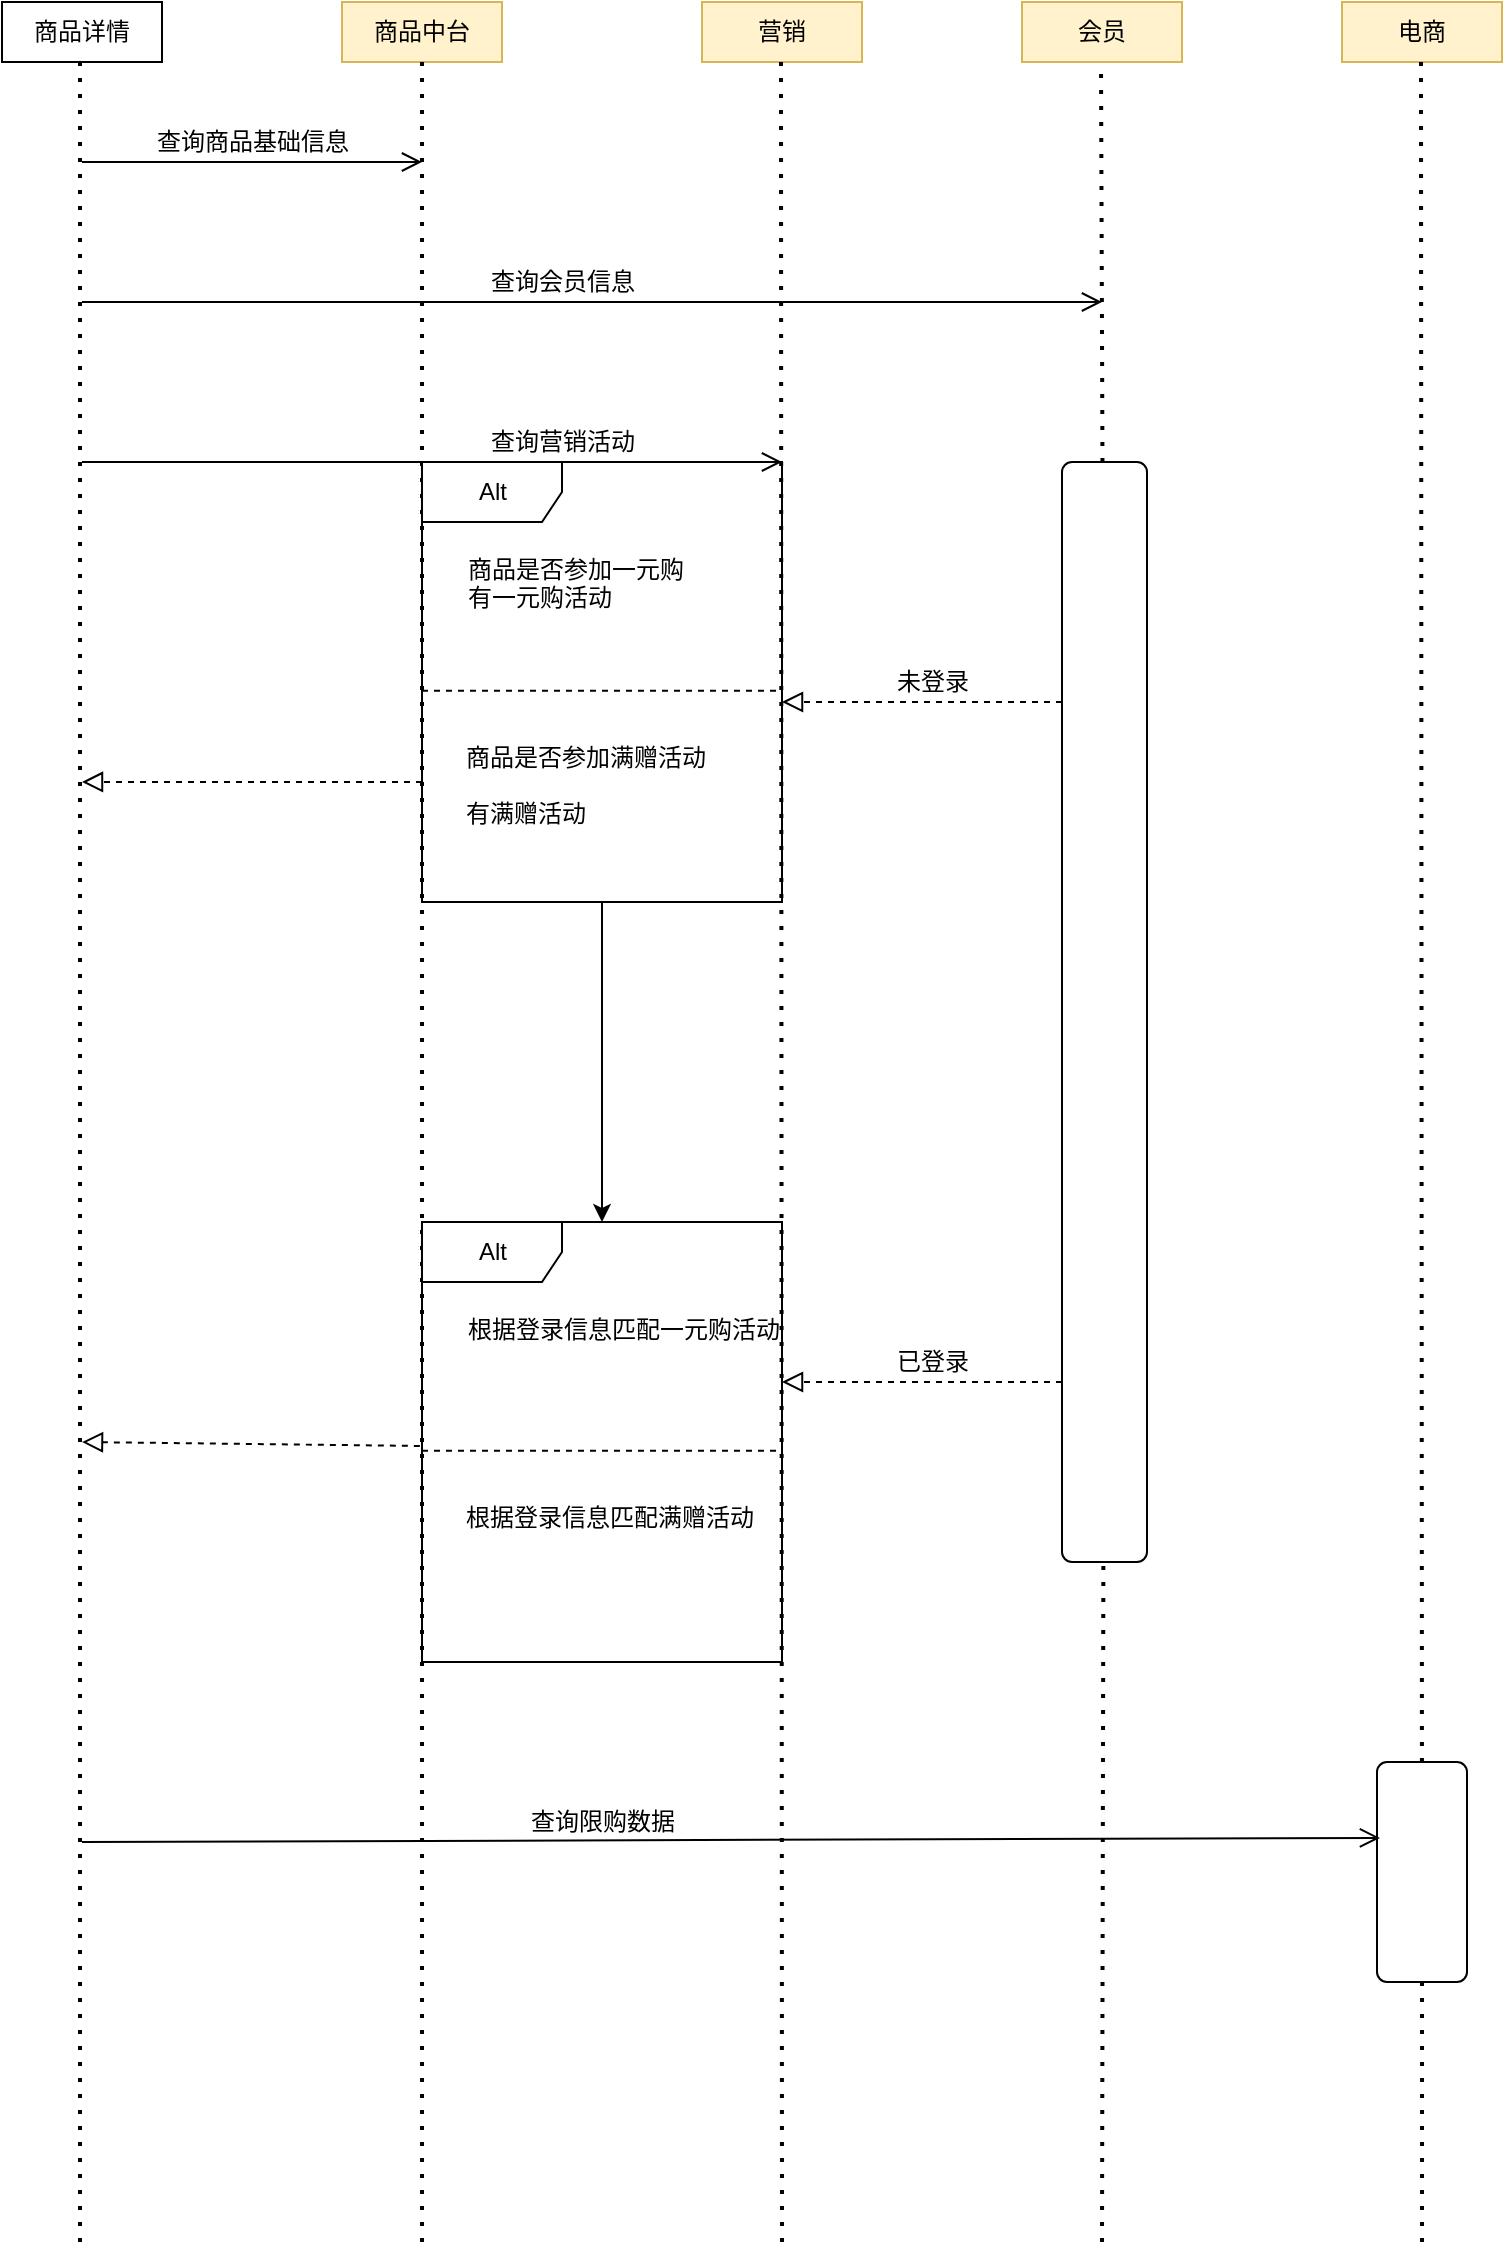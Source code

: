 <mxfile version="15.5.1" type="github">
  <diagram id="gR9INrT-GJ65nhE-kQvU" name="第 1 页">
    <mxGraphModel dx="1140" dy="743" grid="1" gridSize="10" guides="1" tooltips="1" connect="1" arrows="1" fold="1" page="1" pageScale="1" pageWidth="827" pageHeight="1169" math="0" shadow="0">
      <root>
        <mxCell id="0" />
        <mxCell id="1" parent="0" />
        <mxCell id="ZWwJ-_k3dDBW45AlXLF1-2" value="商品详情" style="rounded=0;whiteSpace=wrap;html=1;sketch=0;" parent="1" vertex="1">
          <mxGeometry x="50" y="80" width="80" height="30" as="geometry" />
        </mxCell>
        <mxCell id="ZWwJ-_k3dDBW45AlXLF1-3" value="商品中台" style="rounded=0;whiteSpace=wrap;html=1;sketch=0;fillColor=#fff2cc;strokeColor=#d6b656;" parent="1" vertex="1">
          <mxGeometry x="220" y="80" width="80" height="30" as="geometry" />
        </mxCell>
        <mxCell id="ZWwJ-_k3dDBW45AlXLF1-5" value="营销" style="rounded=0;whiteSpace=wrap;html=1;sketch=0;fillColor=#fff2cc;strokeColor=#d6b656;" parent="1" vertex="1">
          <mxGeometry x="400" y="80" width="80" height="30" as="geometry" />
        </mxCell>
        <mxCell id="ZWwJ-_k3dDBW45AlXLF1-10" value="会员" style="rounded=0;whiteSpace=wrap;html=1;sketch=0;fillColor=#fff2cc;strokeColor=#d6b656;" parent="1" vertex="1">
          <mxGeometry x="560" y="80" width="80" height="30" as="geometry" />
        </mxCell>
        <mxCell id="ZWwJ-_k3dDBW45AlXLF1-17" value="" style="endArrow=none;dashed=1;html=1;dashPattern=1 3;strokeWidth=2;rounded=1;sketch=0;curved=0;" parent="1" edge="1">
          <mxGeometry width="50" height="50" relative="1" as="geometry">
            <mxPoint x="89" y="1200" as="sourcePoint" />
            <mxPoint x="89.0" y="110" as="targetPoint" />
          </mxGeometry>
        </mxCell>
        <mxCell id="ZWwJ-_k3dDBW45AlXLF1-18" value="" style="endArrow=none;dashed=1;html=1;dashPattern=1 3;strokeWidth=2;rounded=1;sketch=0;curved=0;entryX=0.5;entryY=1;entryDx=0;entryDy=0;" parent="1" edge="1" target="ZWwJ-_k3dDBW45AlXLF1-3">
          <mxGeometry width="50" height="50" relative="1" as="geometry">
            <mxPoint x="260" y="1200" as="sourcePoint" />
            <mxPoint x="269.0" y="110" as="targetPoint" />
          </mxGeometry>
        </mxCell>
        <mxCell id="ZWwJ-_k3dDBW45AlXLF1-26" value="电商" style="rounded=0;whiteSpace=wrap;html=1;sketch=0;fillColor=#fff2cc;strokeColor=#d6b656;" parent="1" vertex="1">
          <mxGeometry x="720" y="80" width="80" height="30" as="geometry" />
        </mxCell>
        <mxCell id="ZWwJ-_k3dDBW45AlXLF1-27" value="" style="endArrow=none;dashed=1;html=1;dashPattern=1 3;strokeWidth=2;rounded=1;sketch=0;curved=0;" parent="1" edge="1">
          <mxGeometry width="50" height="50" relative="1" as="geometry">
            <mxPoint x="440" y="1200" as="sourcePoint" />
            <mxPoint x="439.5" y="110" as="targetPoint" />
          </mxGeometry>
        </mxCell>
        <mxCell id="ZWwJ-_k3dDBW45AlXLF1-28" value="" style="endArrow=none;dashed=1;html=1;dashPattern=1 3;strokeWidth=2;rounded=1;sketch=0;curved=0;startArrow=none;" parent="1" edge="1" source="pLwE58YgkcHDOYtqJemx-12">
          <mxGeometry width="50" height="50" relative="1" as="geometry">
            <mxPoint x="600" y="900" as="sourcePoint" />
            <mxPoint x="599.5" y="110" as="targetPoint" />
          </mxGeometry>
        </mxCell>
        <mxCell id="ZWwJ-_k3dDBW45AlXLF1-29" value="" style="endArrow=open;startArrow=none;endFill=0;startFill=0;endSize=8;html=1;verticalAlign=bottom;labelBackgroundColor=none;strokeWidth=1;rounded=1;sketch=0;fontColor=none;curved=0;" parent="1" edge="1">
          <mxGeometry width="160" relative="1" as="geometry">
            <mxPoint x="90" y="160" as="sourcePoint" />
            <mxPoint x="260" y="160" as="targetPoint" />
          </mxGeometry>
        </mxCell>
        <mxCell id="ZWwJ-_k3dDBW45AlXLF1-32" value="" style="endArrow=open;startArrow=none;endFill=0;startFill=0;endSize=8;html=1;verticalAlign=bottom;labelBackgroundColor=none;strokeWidth=1;rounded=1;sketch=0;fontColor=none;curved=0;" parent="1" edge="1">
          <mxGeometry width="160" relative="1" as="geometry">
            <mxPoint x="90" y="230" as="sourcePoint" />
            <mxPoint x="600" y="230" as="targetPoint" />
          </mxGeometry>
        </mxCell>
        <mxCell id="pLwE58YgkcHDOYtqJemx-34" style="edgeStyle=orthogonalEdgeStyle;rounded=0;orthogonalLoop=1;jettySize=auto;html=1;" edge="1" parent="1" source="ZWwJ-_k3dDBW45AlXLF1-33" target="pLwE58YgkcHDOYtqJemx-26">
          <mxGeometry relative="1" as="geometry" />
        </mxCell>
        <mxCell id="ZWwJ-_k3dDBW45AlXLF1-33" value="Alt" style="shape=umlFrame;tabWidth=110;tabHeight=30;tabPosition=left;html=1;boundedLbl=1;labelInHeader=1;width=70;height=30;rounded=0;sketch=0;fontColor=none;" parent="1" vertex="1">
          <mxGeometry x="260" y="310" width="180" height="220" as="geometry" />
        </mxCell>
        <mxCell id="ZWwJ-_k3dDBW45AlXLF1-34" value="商品是否参加一元购&#xa;有一元购活动" style="text;rounded=0;sketch=0;fontColor=none;" parent="ZWwJ-_k3dDBW45AlXLF1-33" vertex="1">
          <mxGeometry width="100" height="20" relative="1" as="geometry">
            <mxPoint x="21" y="40" as="offset" />
          </mxGeometry>
        </mxCell>
        <mxCell id="ZWwJ-_k3dDBW45AlXLF1-35" value="商品是否参加满赠活动&#xa;&#xa;有满赠活动" style="line;strokeWidth=1;dashed=1;labelPosition=center;verticalLabelPosition=bottom;align=left;verticalAlign=top;spacingLeft=20;spacingTop=15;rounded=0;sketch=0;fontColor=none;" parent="ZWwJ-_k3dDBW45AlXLF1-33" vertex="1">
          <mxGeometry y="110" width="180" height="8.8" as="geometry" />
        </mxCell>
        <mxCell id="A4clA5egSPA-Ox_BBtGI-1" value="查询商品基础信息" style="text;html=1;align=center;verticalAlign=middle;resizable=0;points=[];autosize=1;strokeColor=none;fillColor=none;" parent="1" vertex="1">
          <mxGeometry x="120" y="140" width="110" height="20" as="geometry" />
        </mxCell>
        <mxCell id="A4clA5egSPA-Ox_BBtGI-2" value="查询会员信息" style="text;html=1;align=center;verticalAlign=middle;resizable=0;points=[];autosize=1;strokeColor=none;fillColor=none;" parent="1" vertex="1">
          <mxGeometry x="285" y="210" width="90" height="20" as="geometry" />
        </mxCell>
        <mxCell id="A4clA5egSPA-Ox_BBtGI-3" value="" style="endArrow=none;dashed=1;html=1;dashPattern=1 3;strokeWidth=2;rounded=1;sketch=0;curved=0;startArrow=none;" parent="1" edge="1" source="pLwE58YgkcHDOYtqJemx-23">
          <mxGeometry width="50" height="50" relative="1" as="geometry">
            <mxPoint x="760" y="1200" as="sourcePoint" />
            <mxPoint x="759.5" y="110" as="targetPoint" />
          </mxGeometry>
        </mxCell>
        <mxCell id="pLwE58YgkcHDOYtqJemx-2" value="" style="endArrow=open;startArrow=none;endFill=0;startFill=0;endSize=8;html=1;verticalAlign=bottom;labelBackgroundColor=none;strokeWidth=1;rounded=1;sketch=0;fontColor=none;curved=0;" edge="1" parent="1">
          <mxGeometry width="160" relative="1" as="geometry">
            <mxPoint x="90" y="310" as="sourcePoint" />
            <mxPoint x="440" y="310" as="targetPoint" />
          </mxGeometry>
        </mxCell>
        <mxCell id="pLwE58YgkcHDOYtqJemx-3" value="查询营销活动" style="text;html=1;align=center;verticalAlign=middle;resizable=0;points=[];autosize=1;strokeColor=none;fillColor=none;" vertex="1" parent="1">
          <mxGeometry x="285" y="290" width="90" height="20" as="geometry" />
        </mxCell>
        <mxCell id="pLwE58YgkcHDOYtqJemx-12" value="" style="html=1;align=center;verticalAlign=top;rounded=1;absoluteArcSize=1;arcSize=10;dashed=0;" vertex="1" parent="1">
          <mxGeometry x="580" y="310" width="42.5" height="550" as="geometry" />
        </mxCell>
        <mxCell id="pLwE58YgkcHDOYtqJemx-13" value="" style="endArrow=none;dashed=1;html=1;dashPattern=1 3;strokeWidth=2;rounded=1;sketch=0;curved=0;" edge="1" parent="1" target="pLwE58YgkcHDOYtqJemx-12">
          <mxGeometry width="50" height="50" relative="1" as="geometry">
            <mxPoint x="600" y="1200" as="sourcePoint" />
            <mxPoint x="599.5" y="110" as="targetPoint" />
          </mxGeometry>
        </mxCell>
        <mxCell id="pLwE58YgkcHDOYtqJemx-22" value="已登录" style="text;html=1;align=center;verticalAlign=middle;resizable=0;points=[];autosize=1;strokeColor=none;fillColor=none;" vertex="1" parent="1">
          <mxGeometry x="490" y="750" width="50" height="20" as="geometry" />
        </mxCell>
        <mxCell id="pLwE58YgkcHDOYtqJemx-23" value="" style="html=1;align=center;verticalAlign=top;rounded=1;absoluteArcSize=1;arcSize=10;dashed=0;" vertex="1" parent="1">
          <mxGeometry x="737.5" y="960" width="45" height="110" as="geometry" />
        </mxCell>
        <mxCell id="pLwE58YgkcHDOYtqJemx-24" value="" style="endArrow=none;dashed=1;html=1;dashPattern=1 3;strokeWidth=2;rounded=1;sketch=0;curved=0;" edge="1" parent="1" target="pLwE58YgkcHDOYtqJemx-23">
          <mxGeometry width="50" height="50" relative="1" as="geometry">
            <mxPoint x="760" y="1200" as="sourcePoint" />
            <mxPoint x="759.5" y="110" as="targetPoint" />
          </mxGeometry>
        </mxCell>
        <mxCell id="pLwE58YgkcHDOYtqJemx-26" value="Alt" style="shape=umlFrame;tabWidth=110;tabHeight=30;tabPosition=left;html=1;boundedLbl=1;labelInHeader=1;width=70;height=30;rounded=0;sketch=0;fontColor=none;" vertex="1" parent="1">
          <mxGeometry x="260" y="690" width="180" height="220" as="geometry" />
        </mxCell>
        <mxCell id="pLwE58YgkcHDOYtqJemx-27" value="根据登录信息匹配一元购活动" style="text;rounded=0;sketch=0;fontColor=none;" vertex="1" parent="pLwE58YgkcHDOYtqJemx-26">
          <mxGeometry width="100" height="20" relative="1" as="geometry">
            <mxPoint x="21" y="40" as="offset" />
          </mxGeometry>
        </mxCell>
        <mxCell id="pLwE58YgkcHDOYtqJemx-28" value="根据登录信息匹配满赠活动" style="line;strokeWidth=1;dashed=1;labelPosition=center;verticalLabelPosition=bottom;align=left;verticalAlign=top;spacingLeft=20;spacingTop=15;rounded=0;sketch=0;fontColor=none;" vertex="1" parent="pLwE58YgkcHDOYtqJemx-26">
          <mxGeometry y="110" width="180" height="8.8" as="geometry" />
        </mxCell>
        <mxCell id="pLwE58YgkcHDOYtqJemx-37" value="" style="endArrow=block;startArrow=none;endFill=0;startFill=0;endSize=8;html=1;verticalAlign=bottom;dashed=1;labelBackgroundColor=none;rounded=0;" edge="1" parent="1">
          <mxGeometry width="160" relative="1" as="geometry">
            <mxPoint x="580" y="770" as="sourcePoint" />
            <mxPoint x="440" y="770" as="targetPoint" />
          </mxGeometry>
        </mxCell>
        <mxCell id="pLwE58YgkcHDOYtqJemx-38" value="" style="endArrow=block;startArrow=none;endFill=0;startFill=0;endSize=8;html=1;verticalAlign=bottom;dashed=1;labelBackgroundColor=none;rounded=0;exitX=0;exitY=0.727;exitDx=0;exitDy=0;exitPerimeter=0;" edge="1" parent="1" source="ZWwJ-_k3dDBW45AlXLF1-33">
          <mxGeometry width="160" relative="1" as="geometry">
            <mxPoint x="250" y="470" as="sourcePoint" />
            <mxPoint x="90" y="470" as="targetPoint" />
          </mxGeometry>
        </mxCell>
        <mxCell id="pLwE58YgkcHDOYtqJemx-39" value="" style="endArrow=block;startArrow=none;endFill=0;startFill=0;endSize=8;html=1;verticalAlign=bottom;dashed=1;labelBackgroundColor=none;rounded=0;" edge="1" parent="1">
          <mxGeometry width="160" relative="1" as="geometry">
            <mxPoint x="580" y="430" as="sourcePoint" />
            <mxPoint x="440" y="430" as="targetPoint" />
          </mxGeometry>
        </mxCell>
        <mxCell id="pLwE58YgkcHDOYtqJemx-40" value="未登录" style="text;html=1;align=center;verticalAlign=middle;resizable=0;points=[];autosize=1;strokeColor=none;fillColor=none;" vertex="1" parent="1">
          <mxGeometry x="490" y="410" width="50" height="20" as="geometry" />
        </mxCell>
        <mxCell id="pLwE58YgkcHDOYtqJemx-44" value="" style="endArrow=open;startArrow=none;endFill=0;startFill=0;endSize=8;html=1;verticalAlign=bottom;labelBackgroundColor=none;strokeWidth=1;rounded=0;entryX=0.033;entryY=0.345;entryDx=0;entryDy=0;entryPerimeter=0;" edge="1" parent="1" target="pLwE58YgkcHDOYtqJemx-23">
          <mxGeometry width="160" relative="1" as="geometry">
            <mxPoint x="90" y="1000" as="sourcePoint" />
            <mxPoint x="480" y="1000" as="targetPoint" />
          </mxGeometry>
        </mxCell>
        <mxCell id="pLwE58YgkcHDOYtqJemx-45" value="查询限购数据" style="text;html=1;align=center;verticalAlign=middle;resizable=0;points=[];autosize=1;strokeColor=none;fillColor=none;" vertex="1" parent="1">
          <mxGeometry x="305" y="980" width="90" height="20" as="geometry" />
        </mxCell>
        <mxCell id="pLwE58YgkcHDOYtqJemx-46" value="" style="endArrow=block;startArrow=none;endFill=0;startFill=0;endSize=8;html=1;verticalAlign=bottom;dashed=1;labelBackgroundColor=none;rounded=0;exitX=-0.006;exitY=0.509;exitDx=0;exitDy=0;exitPerimeter=0;" edge="1" parent="1" source="pLwE58YgkcHDOYtqJemx-26">
          <mxGeometry width="160" relative="1" as="geometry">
            <mxPoint x="250" y="799.5" as="sourcePoint" />
            <mxPoint x="90" y="800" as="targetPoint" />
          </mxGeometry>
        </mxCell>
      </root>
    </mxGraphModel>
  </diagram>
</mxfile>
